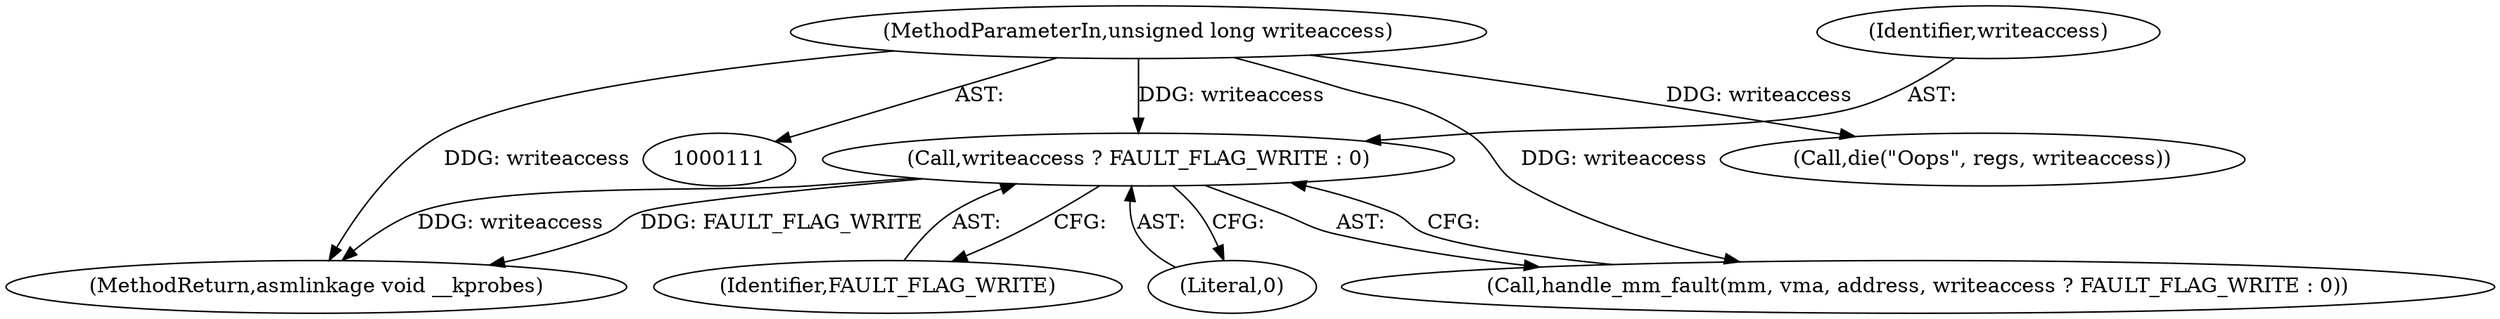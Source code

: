 digraph "0_linux_a8b0ca17b80e92faab46ee7179ba9e99ccb61233_29@API" {
"1000250" [label="(Call,writeaccess ? FAULT_FLAG_WRITE : 0)"];
"1000113" [label="(MethodParameterIn,unsigned long writeaccess)"];
"1000250" [label="(Call,writeaccess ? FAULT_FLAG_WRITE : 0)"];
"1000253" [label="(Literal,0)"];
"1000387" [label="(Call,die(\"Oops\", regs, writeaccess))"];
"1000246" [label="(Call,handle_mm_fault(mm, vma, address, writeaccess ? FAULT_FLAG_WRITE : 0))"];
"1000446" [label="(MethodReturn,asmlinkage void __kprobes)"];
"1000113" [label="(MethodParameterIn,unsigned long writeaccess)"];
"1000251" [label="(Identifier,writeaccess)"];
"1000252" [label="(Identifier,FAULT_FLAG_WRITE)"];
"1000250" -> "1000246"  [label="AST: "];
"1000250" -> "1000252"  [label="CFG: "];
"1000250" -> "1000253"  [label="CFG: "];
"1000251" -> "1000250"  [label="AST: "];
"1000252" -> "1000250"  [label="AST: "];
"1000253" -> "1000250"  [label="AST: "];
"1000246" -> "1000250"  [label="CFG: "];
"1000250" -> "1000446"  [label="DDG: writeaccess"];
"1000250" -> "1000446"  [label="DDG: FAULT_FLAG_WRITE"];
"1000113" -> "1000250"  [label="DDG: writeaccess"];
"1000113" -> "1000111"  [label="AST: "];
"1000113" -> "1000446"  [label="DDG: writeaccess"];
"1000113" -> "1000246"  [label="DDG: writeaccess"];
"1000113" -> "1000387"  [label="DDG: writeaccess"];
}
